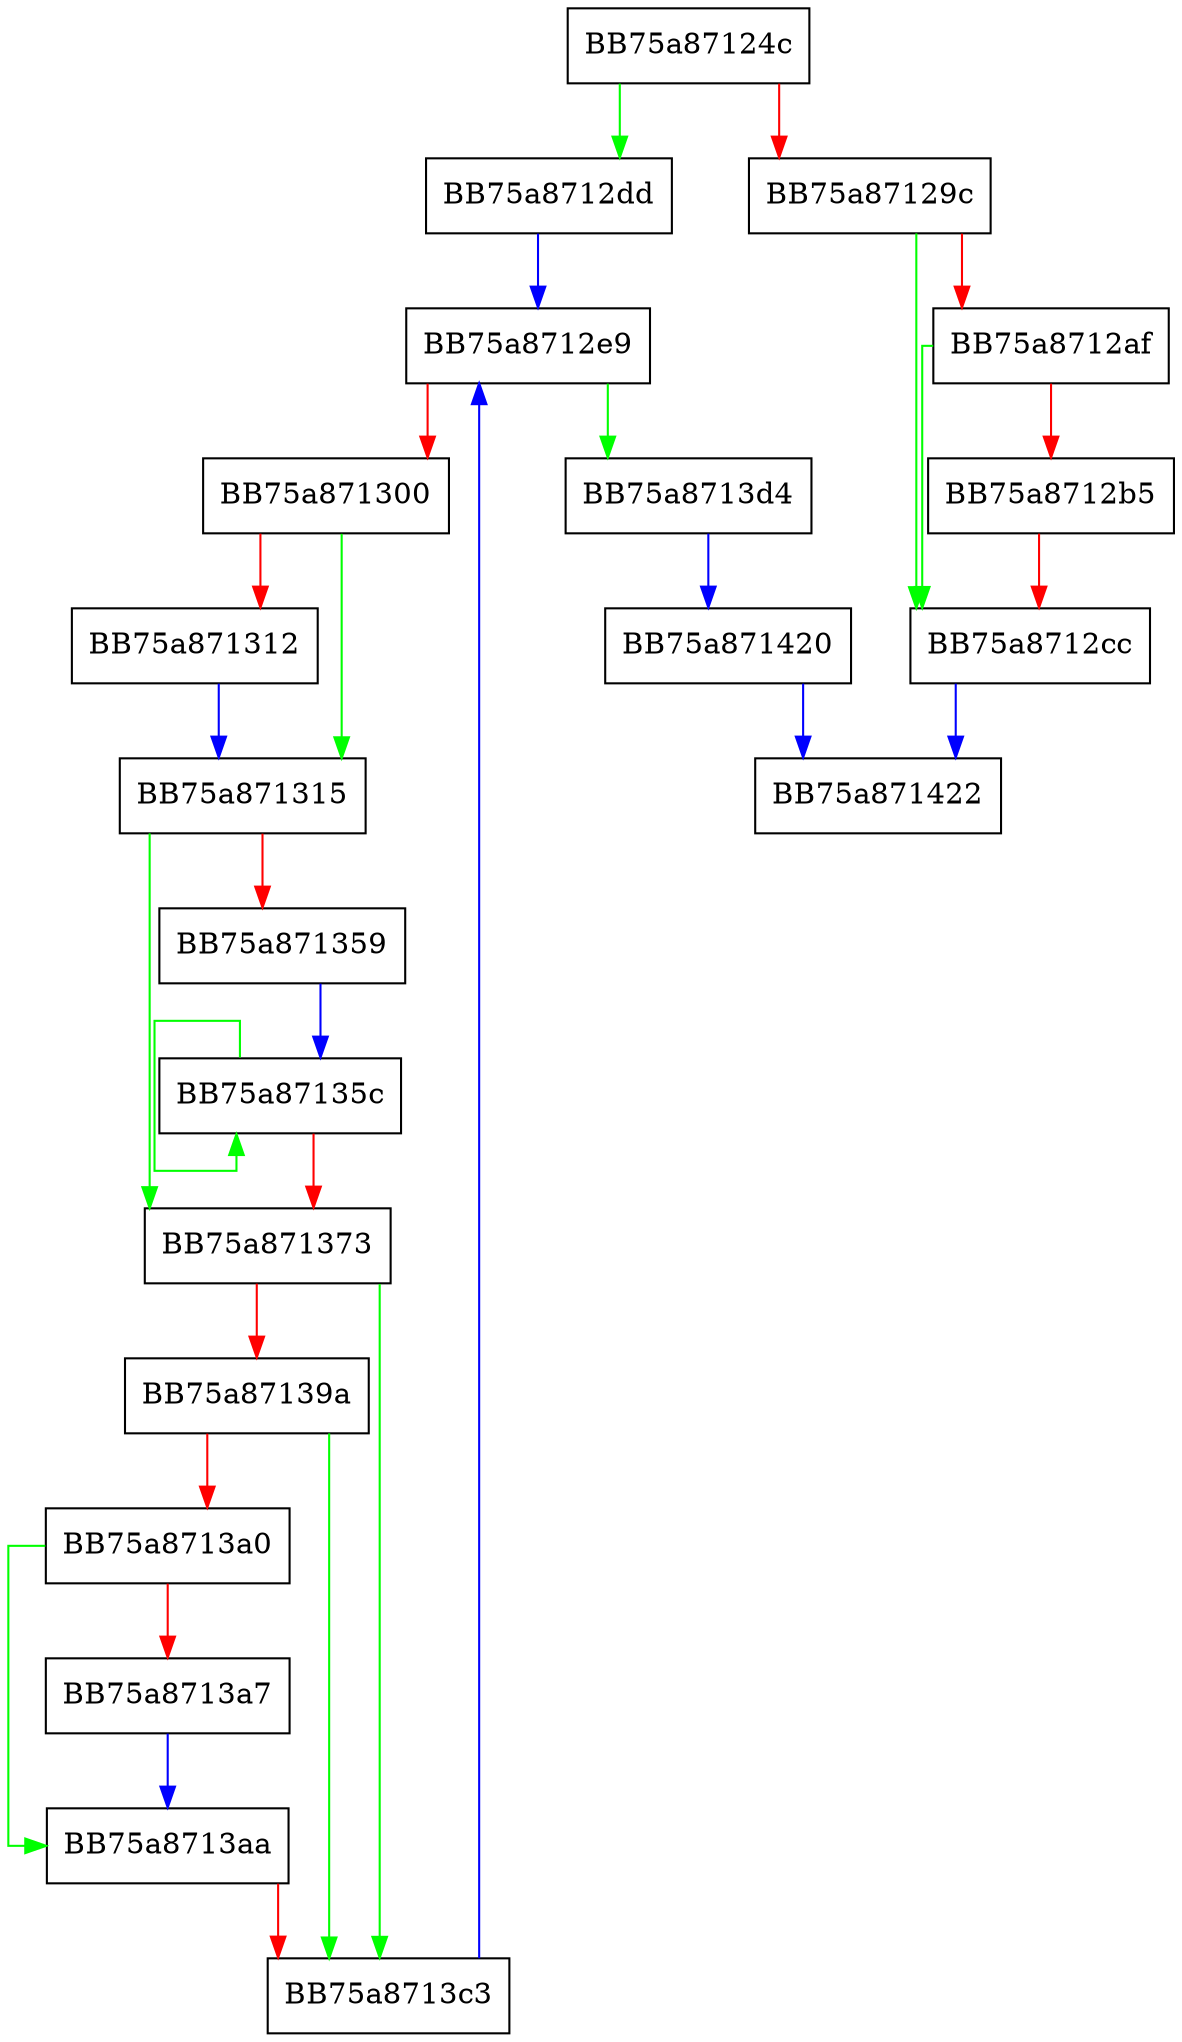 digraph SetDlpJitFileExtensionData {
  node [shape="box"];
  graph [splines=ortho];
  BB75a87124c -> BB75a8712dd [color="green"];
  BB75a87124c -> BB75a87129c [color="red"];
  BB75a87129c -> BB75a8712cc [color="green"];
  BB75a87129c -> BB75a8712af [color="red"];
  BB75a8712af -> BB75a8712cc [color="green"];
  BB75a8712af -> BB75a8712b5 [color="red"];
  BB75a8712b5 -> BB75a8712cc [color="red"];
  BB75a8712cc -> BB75a871422 [color="blue"];
  BB75a8712dd -> BB75a8712e9 [color="blue"];
  BB75a8712e9 -> BB75a8713d4 [color="green"];
  BB75a8712e9 -> BB75a871300 [color="red"];
  BB75a871300 -> BB75a871315 [color="green"];
  BB75a871300 -> BB75a871312 [color="red"];
  BB75a871312 -> BB75a871315 [color="blue"];
  BB75a871315 -> BB75a871373 [color="green"];
  BB75a871315 -> BB75a871359 [color="red"];
  BB75a871359 -> BB75a87135c [color="blue"];
  BB75a87135c -> BB75a87135c [color="green"];
  BB75a87135c -> BB75a871373 [color="red"];
  BB75a871373 -> BB75a8713c3 [color="green"];
  BB75a871373 -> BB75a87139a [color="red"];
  BB75a87139a -> BB75a8713c3 [color="green"];
  BB75a87139a -> BB75a8713a0 [color="red"];
  BB75a8713a0 -> BB75a8713aa [color="green"];
  BB75a8713a0 -> BB75a8713a7 [color="red"];
  BB75a8713a7 -> BB75a8713aa [color="blue"];
  BB75a8713aa -> BB75a8713c3 [color="red"];
  BB75a8713c3 -> BB75a8712e9 [color="blue"];
  BB75a8713d4 -> BB75a871420 [color="blue"];
  BB75a871420 -> BB75a871422 [color="blue"];
}